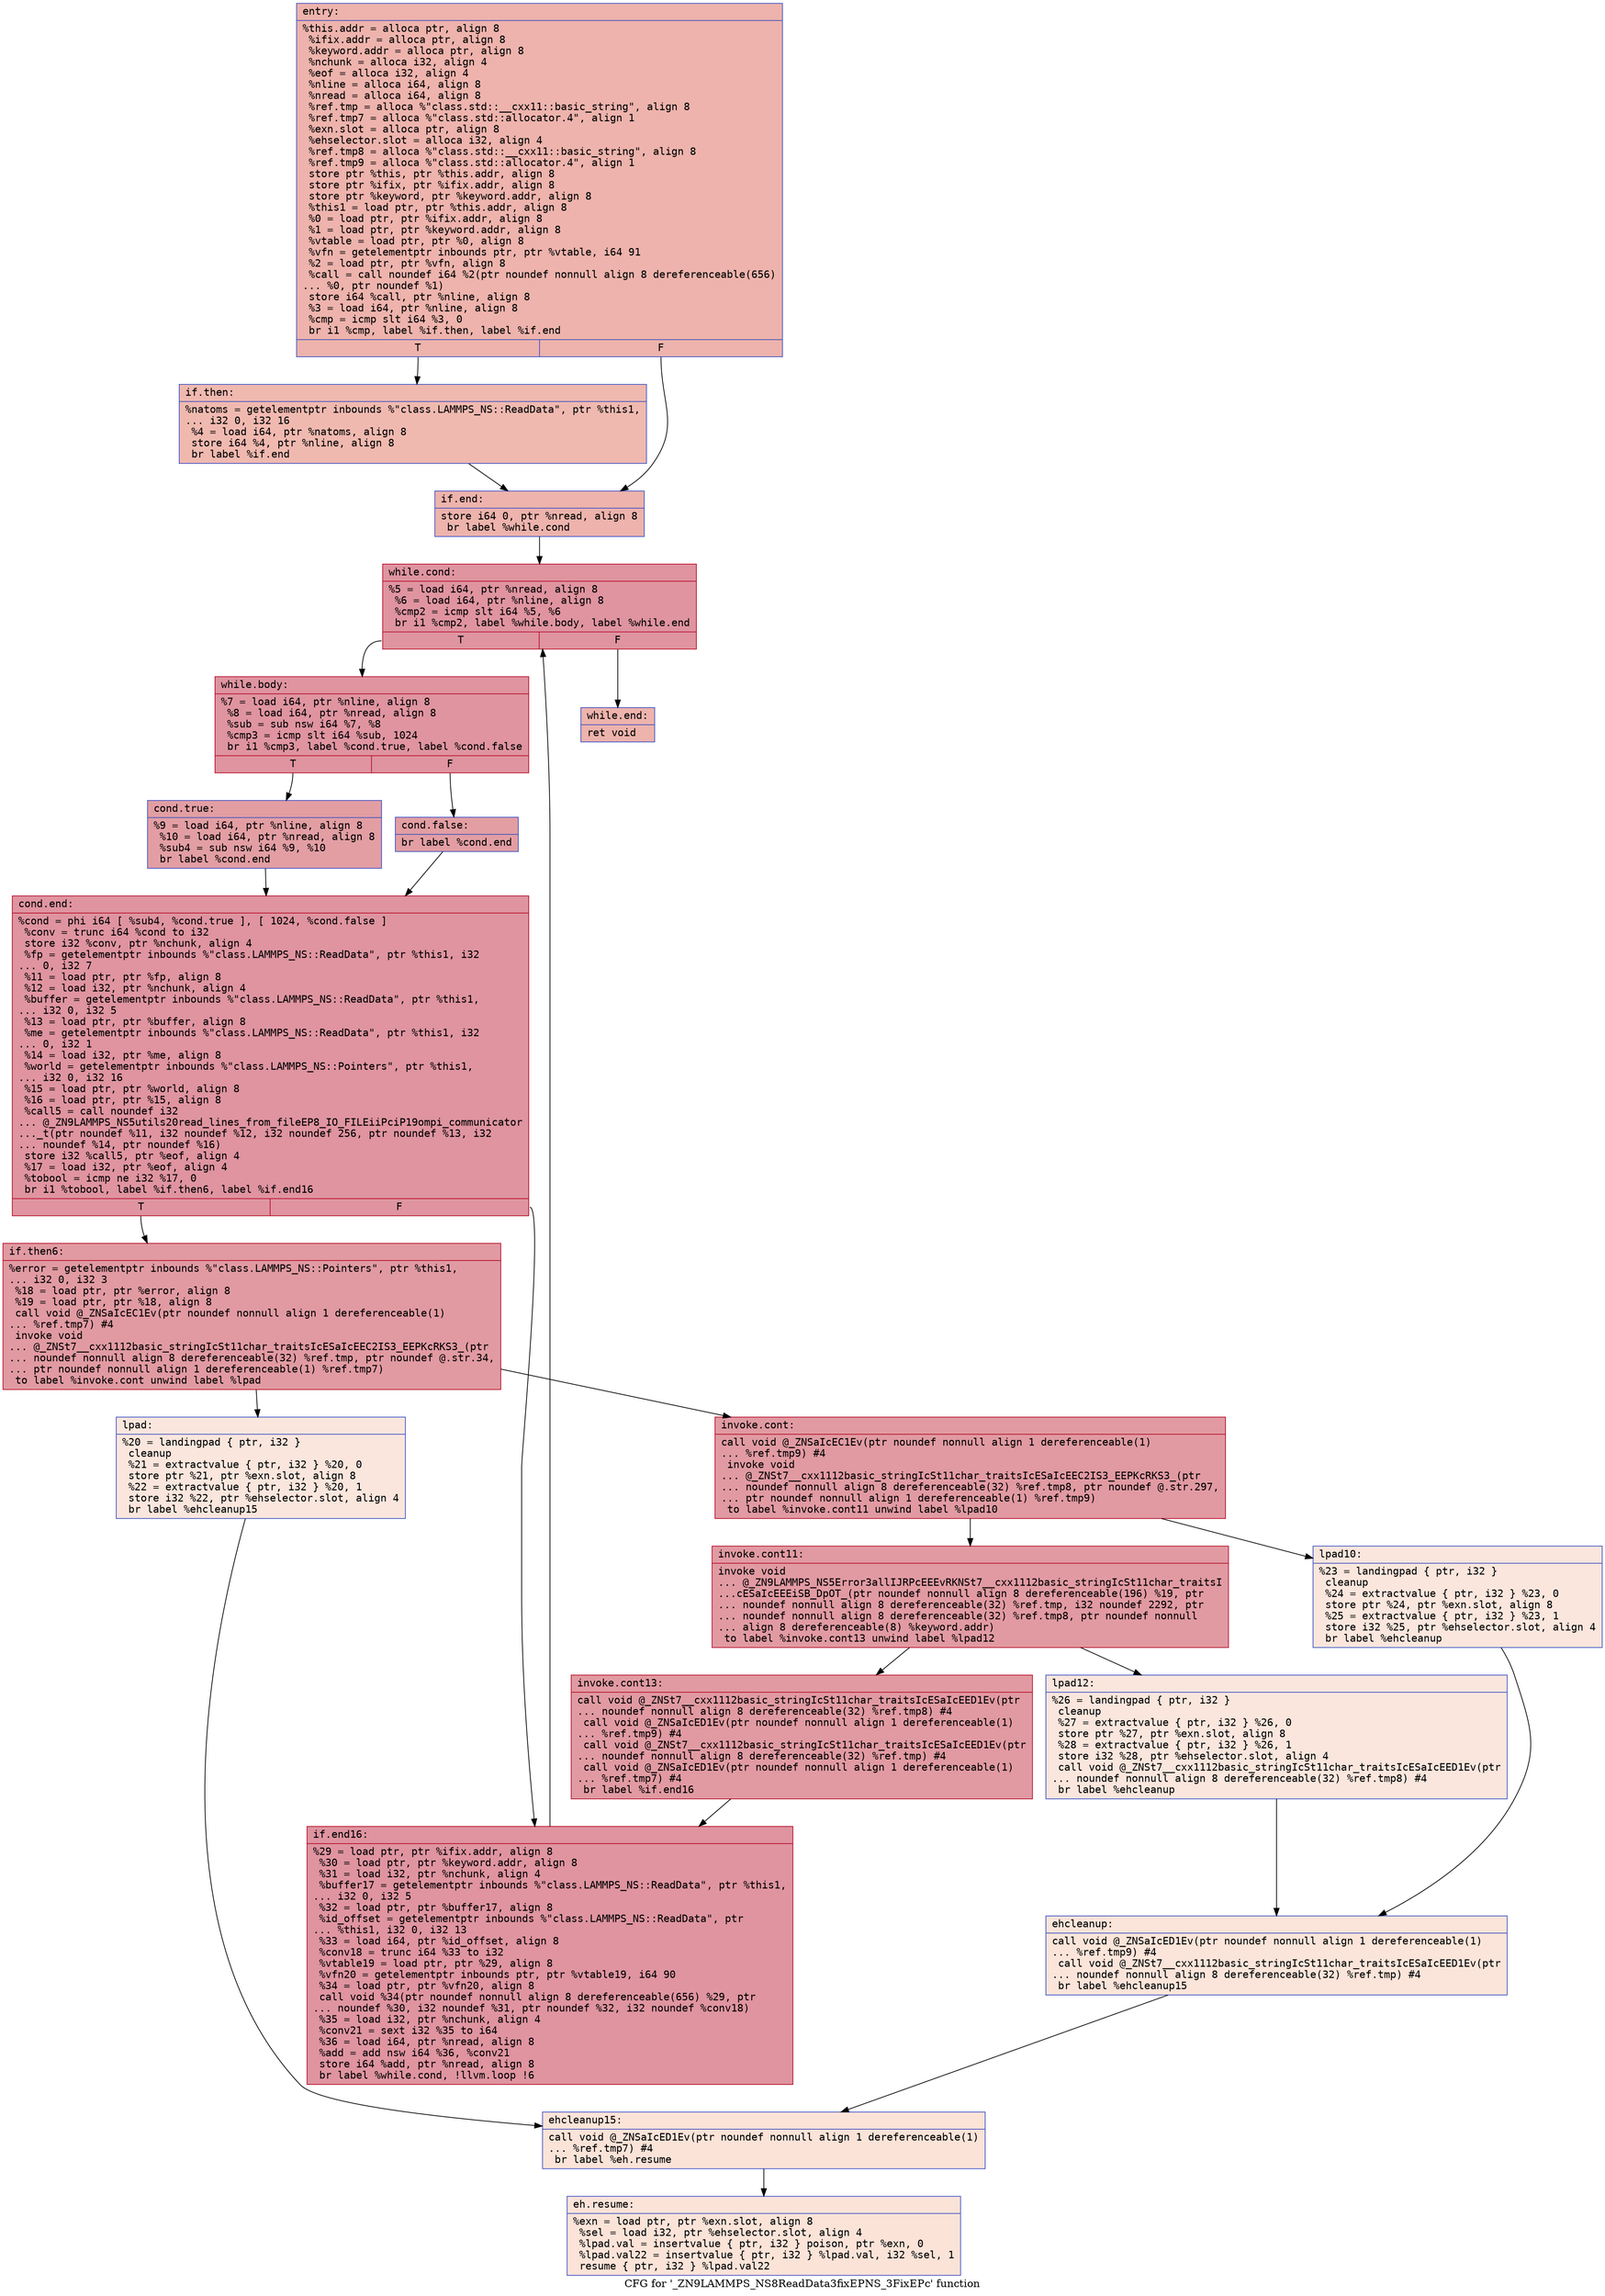 digraph "CFG for '_ZN9LAMMPS_NS8ReadData3fixEPNS_3FixEPc' function" {
	label="CFG for '_ZN9LAMMPS_NS8ReadData3fixEPNS_3FixEPc' function";

	Node0x55c7e09094a0 [shape=record,color="#3d50c3ff", style=filled, fillcolor="#d6524470" fontname="Courier",label="{entry:\l|  %this.addr = alloca ptr, align 8\l  %ifix.addr = alloca ptr, align 8\l  %keyword.addr = alloca ptr, align 8\l  %nchunk = alloca i32, align 4\l  %eof = alloca i32, align 4\l  %nline = alloca i64, align 8\l  %nread = alloca i64, align 8\l  %ref.tmp = alloca %\"class.std::__cxx11::basic_string\", align 8\l  %ref.tmp7 = alloca %\"class.std::allocator.4\", align 1\l  %exn.slot = alloca ptr, align 8\l  %ehselector.slot = alloca i32, align 4\l  %ref.tmp8 = alloca %\"class.std::__cxx11::basic_string\", align 8\l  %ref.tmp9 = alloca %\"class.std::allocator.4\", align 1\l  store ptr %this, ptr %this.addr, align 8\l  store ptr %ifix, ptr %ifix.addr, align 8\l  store ptr %keyword, ptr %keyword.addr, align 8\l  %this1 = load ptr, ptr %this.addr, align 8\l  %0 = load ptr, ptr %ifix.addr, align 8\l  %1 = load ptr, ptr %keyword.addr, align 8\l  %vtable = load ptr, ptr %0, align 8\l  %vfn = getelementptr inbounds ptr, ptr %vtable, i64 91\l  %2 = load ptr, ptr %vfn, align 8\l  %call = call noundef i64 %2(ptr noundef nonnull align 8 dereferenceable(656)\l... %0, ptr noundef %1)\l  store i64 %call, ptr %nline, align 8\l  %3 = load i64, ptr %nline, align 8\l  %cmp = icmp slt i64 %3, 0\l  br i1 %cmp, label %if.then, label %if.end\l|{<s0>T|<s1>F}}"];
	Node0x55c7e09094a0:s0 -> Node0x55c7e091c500[tooltip="entry -> if.then\nProbability 37.50%" ];
	Node0x55c7e09094a0:s1 -> Node0x55c7e091c570[tooltip="entry -> if.end\nProbability 62.50%" ];
	Node0x55c7e091c500 [shape=record,color="#3d50c3ff", style=filled, fillcolor="#de614d70" fontname="Courier",label="{if.then:\l|  %natoms = getelementptr inbounds %\"class.LAMMPS_NS::ReadData\", ptr %this1,\l... i32 0, i32 16\l  %4 = load i64, ptr %natoms, align 8\l  store i64 %4, ptr %nline, align 8\l  br label %if.end\l}"];
	Node0x55c7e091c500 -> Node0x55c7e091c570[tooltip="if.then -> if.end\nProbability 100.00%" ];
	Node0x55c7e091c570 [shape=record,color="#3d50c3ff", style=filled, fillcolor="#d6524470" fontname="Courier",label="{if.end:\l|  store i64 0, ptr %nread, align 8\l  br label %while.cond\l}"];
	Node0x55c7e091c570 -> Node0x55c7e091cb30[tooltip="if.end -> while.cond\nProbability 100.00%" ];
	Node0x55c7e091cb30 [shape=record,color="#b70d28ff", style=filled, fillcolor="#b70d2870" fontname="Courier",label="{while.cond:\l|  %5 = load i64, ptr %nread, align 8\l  %6 = load i64, ptr %nline, align 8\l  %cmp2 = icmp slt i64 %5, %6\l  br i1 %cmp2, label %while.body, label %while.end\l|{<s0>T|<s1>F}}"];
	Node0x55c7e091cb30:s0 -> Node0x55c7e091cdd0[tooltip="while.cond -> while.body\nProbability 96.88%" ];
	Node0x55c7e091cb30:s1 -> Node0x55c7e091ce50[tooltip="while.cond -> while.end\nProbability 3.12%" ];
	Node0x55c7e091cdd0 [shape=record,color="#b70d28ff", style=filled, fillcolor="#b70d2870" fontname="Courier",label="{while.body:\l|  %7 = load i64, ptr %nline, align 8\l  %8 = load i64, ptr %nread, align 8\l  %sub = sub nsw i64 %7, %8\l  %cmp3 = icmp slt i64 %sub, 1024\l  br i1 %cmp3, label %cond.true, label %cond.false\l|{<s0>T|<s1>F}}"];
	Node0x55c7e091cdd0:s0 -> Node0x55c7e091d1e0[tooltip="while.body -> cond.true\nProbability 50.00%" ];
	Node0x55c7e091cdd0:s1 -> Node0x55c7e091d260[tooltip="while.body -> cond.false\nProbability 50.00%" ];
	Node0x55c7e091d1e0 [shape=record,color="#3d50c3ff", style=filled, fillcolor="#be242e70" fontname="Courier",label="{cond.true:\l|  %9 = load i64, ptr %nline, align 8\l  %10 = load i64, ptr %nread, align 8\l  %sub4 = sub nsw i64 %9, %10\l  br label %cond.end\l}"];
	Node0x55c7e091d1e0 -> Node0x55c7e091d540[tooltip="cond.true -> cond.end\nProbability 100.00%" ];
	Node0x55c7e091d260 [shape=record,color="#3d50c3ff", style=filled, fillcolor="#be242e70" fontname="Courier",label="{cond.false:\l|  br label %cond.end\l}"];
	Node0x55c7e091d260 -> Node0x55c7e091d540[tooltip="cond.false -> cond.end\nProbability 100.00%" ];
	Node0x55c7e091d540 [shape=record,color="#b70d28ff", style=filled, fillcolor="#b70d2870" fontname="Courier",label="{cond.end:\l|  %cond = phi i64 [ %sub4, %cond.true ], [ 1024, %cond.false ]\l  %conv = trunc i64 %cond to i32\l  store i32 %conv, ptr %nchunk, align 4\l  %fp = getelementptr inbounds %\"class.LAMMPS_NS::ReadData\", ptr %this1, i32\l... 0, i32 7\l  %11 = load ptr, ptr %fp, align 8\l  %12 = load i32, ptr %nchunk, align 4\l  %buffer = getelementptr inbounds %\"class.LAMMPS_NS::ReadData\", ptr %this1,\l... i32 0, i32 5\l  %13 = load ptr, ptr %buffer, align 8\l  %me = getelementptr inbounds %\"class.LAMMPS_NS::ReadData\", ptr %this1, i32\l... 0, i32 1\l  %14 = load i32, ptr %me, align 8\l  %world = getelementptr inbounds %\"class.LAMMPS_NS::Pointers\", ptr %this1,\l... i32 0, i32 16\l  %15 = load ptr, ptr %world, align 8\l  %16 = load ptr, ptr %15, align 8\l  %call5 = call noundef i32\l... @_ZN9LAMMPS_NS5utils20read_lines_from_fileEP8_IO_FILEiiPciP19ompi_communicator\l..._t(ptr noundef %11, i32 noundef %12, i32 noundef 256, ptr noundef %13, i32\l... noundef %14, ptr noundef %16)\l  store i32 %call5, ptr %eof, align 4\l  %17 = load i32, ptr %eof, align 4\l  %tobool = icmp ne i32 %17, 0\l  br i1 %tobool, label %if.then6, label %if.end16\l|{<s0>T|<s1>F}}"];
	Node0x55c7e091d540:s0 -> Node0x55c7e091e280[tooltip="cond.end -> if.then6\nProbability 62.50%" ];
	Node0x55c7e091d540:s1 -> Node0x55c7e091e2d0[tooltip="cond.end -> if.end16\nProbability 37.50%" ];
	Node0x55c7e091e280 [shape=record,color="#b70d28ff", style=filled, fillcolor="#bb1b2c70" fontname="Courier",label="{if.then6:\l|  %error = getelementptr inbounds %\"class.LAMMPS_NS::Pointers\", ptr %this1,\l... i32 0, i32 3\l  %18 = load ptr, ptr %error, align 8\l  %19 = load ptr, ptr %18, align 8\l  call void @_ZNSaIcEC1Ev(ptr noundef nonnull align 1 dereferenceable(1)\l... %ref.tmp7) #4\l  invoke void\l... @_ZNSt7__cxx1112basic_stringIcSt11char_traitsIcESaIcEEC2IS3_EEPKcRKS3_(ptr\l... noundef nonnull align 8 dereferenceable(32) %ref.tmp, ptr noundef @.str.34,\l... ptr noundef nonnull align 1 dereferenceable(1) %ref.tmp7)\l          to label %invoke.cont unwind label %lpad\l}"];
	Node0x55c7e091e280 -> Node0x55c7e091e760[tooltip="if.then6 -> invoke.cont\nProbability 100.00%" ];
	Node0x55c7e091e280 -> Node0x55c7e091e7e0[tooltip="if.then6 -> lpad\nProbability 0.00%" ];
	Node0x55c7e091e760 [shape=record,color="#b70d28ff", style=filled, fillcolor="#bb1b2c70" fontname="Courier",label="{invoke.cont:\l|  call void @_ZNSaIcEC1Ev(ptr noundef nonnull align 1 dereferenceable(1)\l... %ref.tmp9) #4\l  invoke void\l... @_ZNSt7__cxx1112basic_stringIcSt11char_traitsIcESaIcEEC2IS3_EEPKcRKS3_(ptr\l... noundef nonnull align 8 dereferenceable(32) %ref.tmp8, ptr noundef @.str.297,\l... ptr noundef nonnull align 1 dereferenceable(1) %ref.tmp9)\l          to label %invoke.cont11 unwind label %lpad10\l}"];
	Node0x55c7e091e760 -> Node0x55c7e091eb60[tooltip="invoke.cont -> invoke.cont11\nProbability 100.00%" ];
	Node0x55c7e091e760 -> Node0x55c7e091c770[tooltip="invoke.cont -> lpad10\nProbability 0.00%" ];
	Node0x55c7e091eb60 [shape=record,color="#b70d28ff", style=filled, fillcolor="#bb1b2c70" fontname="Courier",label="{invoke.cont11:\l|  invoke void\l... @_ZN9LAMMPS_NS5Error3allIJRPcEEEvRKNSt7__cxx1112basic_stringIcSt11char_traitsI\l...cESaIcEEEiSB_DpOT_(ptr noundef nonnull align 8 dereferenceable(196) %19, ptr\l... noundef nonnull align 8 dereferenceable(32) %ref.tmp, i32 noundef 2292, ptr\l... noundef nonnull align 8 dereferenceable(32) %ref.tmp8, ptr noundef nonnull\l... align 8 dereferenceable(8) %keyword.addr)\l          to label %invoke.cont13 unwind label %lpad12\l}"];
	Node0x55c7e091eb60 -> Node0x55c7e091eb10[tooltip="invoke.cont11 -> invoke.cont13\nProbability 100.00%" ];
	Node0x55c7e091eb60 -> Node0x55c7e091f200[tooltip="invoke.cont11 -> lpad12\nProbability 0.00%" ];
	Node0x55c7e091eb10 [shape=record,color="#b70d28ff", style=filled, fillcolor="#bb1b2c70" fontname="Courier",label="{invoke.cont13:\l|  call void @_ZNSt7__cxx1112basic_stringIcSt11char_traitsIcESaIcEED1Ev(ptr\l... noundef nonnull align 8 dereferenceable(32) %ref.tmp8) #4\l  call void @_ZNSaIcED1Ev(ptr noundef nonnull align 1 dereferenceable(1)\l... %ref.tmp9) #4\l  call void @_ZNSt7__cxx1112basic_stringIcSt11char_traitsIcESaIcEED1Ev(ptr\l... noundef nonnull align 8 dereferenceable(32) %ref.tmp) #4\l  call void @_ZNSaIcED1Ev(ptr noundef nonnull align 1 dereferenceable(1)\l... %ref.tmp7) #4\l  br label %if.end16\l}"];
	Node0x55c7e091eb10 -> Node0x55c7e091e2d0[tooltip="invoke.cont13 -> if.end16\nProbability 100.00%" ];
	Node0x55c7e091e7e0 [shape=record,color="#3d50c3ff", style=filled, fillcolor="#f3c7b170" fontname="Courier",label="{lpad:\l|  %20 = landingpad \{ ptr, i32 \}\l          cleanup\l  %21 = extractvalue \{ ptr, i32 \} %20, 0\l  store ptr %21, ptr %exn.slot, align 8\l  %22 = extractvalue \{ ptr, i32 \} %20, 1\l  store i32 %22, ptr %ehselector.slot, align 4\l  br label %ehcleanup15\l}"];
	Node0x55c7e091e7e0 -> Node0x55c7e091fb80[tooltip="lpad -> ehcleanup15\nProbability 100.00%" ];
	Node0x55c7e091c770 [shape=record,color="#3d50c3ff", style=filled, fillcolor="#f3c7b170" fontname="Courier",label="{lpad10:\l|  %23 = landingpad \{ ptr, i32 \}\l          cleanup\l  %24 = extractvalue \{ ptr, i32 \} %23, 0\l  store ptr %24, ptr %exn.slot, align 8\l  %25 = extractvalue \{ ptr, i32 \} %23, 1\l  store i32 %25, ptr %ehselector.slot, align 4\l  br label %ehcleanup\l}"];
	Node0x55c7e091c770 -> Node0x55c7e091fe80[tooltip="lpad10 -> ehcleanup\nProbability 100.00%" ];
	Node0x55c7e091f200 [shape=record,color="#3d50c3ff", style=filled, fillcolor="#f3c7b170" fontname="Courier",label="{lpad12:\l|  %26 = landingpad \{ ptr, i32 \}\l          cleanup\l  %27 = extractvalue \{ ptr, i32 \} %26, 0\l  store ptr %27, ptr %exn.slot, align 8\l  %28 = extractvalue \{ ptr, i32 \} %26, 1\l  store i32 %28, ptr %ehselector.slot, align 4\l  call void @_ZNSt7__cxx1112basic_stringIcSt11char_traitsIcESaIcEED1Ev(ptr\l... noundef nonnull align 8 dereferenceable(32) %ref.tmp8) #4\l  br label %ehcleanup\l}"];
	Node0x55c7e091f200 -> Node0x55c7e091fe80[tooltip="lpad12 -> ehcleanup\nProbability 100.00%" ];
	Node0x55c7e091fe80 [shape=record,color="#3d50c3ff", style=filled, fillcolor="#f5c1a970" fontname="Courier",label="{ehcleanup:\l|  call void @_ZNSaIcED1Ev(ptr noundef nonnull align 1 dereferenceable(1)\l... %ref.tmp9) #4\l  call void @_ZNSt7__cxx1112basic_stringIcSt11char_traitsIcESaIcEED1Ev(ptr\l... noundef nonnull align 8 dereferenceable(32) %ref.tmp) #4\l  br label %ehcleanup15\l}"];
	Node0x55c7e091fe80 -> Node0x55c7e091fb80[tooltip="ehcleanup -> ehcleanup15\nProbability 100.00%" ];
	Node0x55c7e091fb80 [shape=record,color="#3d50c3ff", style=filled, fillcolor="#f6bfa670" fontname="Courier",label="{ehcleanup15:\l|  call void @_ZNSaIcED1Ev(ptr noundef nonnull align 1 dereferenceable(1)\l... %ref.tmp7) #4\l  br label %eh.resume\l}"];
	Node0x55c7e091fb80 -> Node0x55c7e0920790[tooltip="ehcleanup15 -> eh.resume\nProbability 100.00%" ];
	Node0x55c7e091e2d0 [shape=record,color="#b70d28ff", style=filled, fillcolor="#b70d2870" fontname="Courier",label="{if.end16:\l|  %29 = load ptr, ptr %ifix.addr, align 8\l  %30 = load ptr, ptr %keyword.addr, align 8\l  %31 = load i32, ptr %nchunk, align 4\l  %buffer17 = getelementptr inbounds %\"class.LAMMPS_NS::ReadData\", ptr %this1,\l... i32 0, i32 5\l  %32 = load ptr, ptr %buffer17, align 8\l  %id_offset = getelementptr inbounds %\"class.LAMMPS_NS::ReadData\", ptr\l... %this1, i32 0, i32 13\l  %33 = load i64, ptr %id_offset, align 8\l  %conv18 = trunc i64 %33 to i32\l  %vtable19 = load ptr, ptr %29, align 8\l  %vfn20 = getelementptr inbounds ptr, ptr %vtable19, i64 90\l  %34 = load ptr, ptr %vfn20, align 8\l  call void %34(ptr noundef nonnull align 8 dereferenceable(656) %29, ptr\l... noundef %30, i32 noundef %31, ptr noundef %32, i32 noundef %conv18)\l  %35 = load i32, ptr %nchunk, align 4\l  %conv21 = sext i32 %35 to i64\l  %36 = load i64, ptr %nread, align 8\l  %add = add nsw i64 %36, %conv21\l  store i64 %add, ptr %nread, align 8\l  br label %while.cond, !llvm.loop !6\l}"];
	Node0x55c7e091e2d0 -> Node0x55c7e091cb30[tooltip="if.end16 -> while.cond\nProbability 100.00%" ];
	Node0x55c7e091ce50 [shape=record,color="#3d50c3ff", style=filled, fillcolor="#d6524470" fontname="Courier",label="{while.end:\l|  ret void\l}"];
	Node0x55c7e0920790 [shape=record,color="#3d50c3ff", style=filled, fillcolor="#f6bfa670" fontname="Courier",label="{eh.resume:\l|  %exn = load ptr, ptr %exn.slot, align 8\l  %sel = load i32, ptr %ehselector.slot, align 4\l  %lpad.val = insertvalue \{ ptr, i32 \} poison, ptr %exn, 0\l  %lpad.val22 = insertvalue \{ ptr, i32 \} %lpad.val, i32 %sel, 1\l  resume \{ ptr, i32 \} %lpad.val22\l}"];
}
